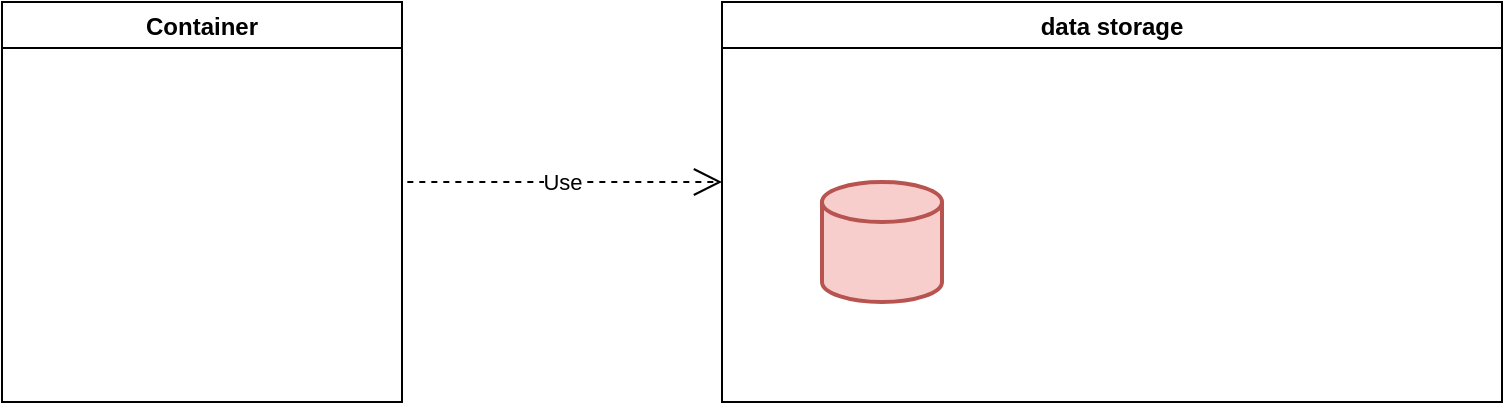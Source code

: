 <mxfile version="28.2.1">
  <diagram name="Page-1" id="uPS2wIa5Pphe6PHB9VIB">
    <mxGraphModel dx="872" dy="439" grid="1" gridSize="10" guides="1" tooltips="1" connect="1" arrows="1" fold="1" page="1" pageScale="1" pageWidth="827" pageHeight="1169" math="0" shadow="0">
      <root>
        <mxCell id="0" />
        <mxCell id="1" parent="0" />
        <mxCell id="71tc0wAeGjiytHJ5F2LD-1" value="" style="strokeWidth=2;html=1;shape=mxgraph.flowchart.database;whiteSpace=wrap;fillColor=#f8cecc;strokeColor=#b85450;" vertex="1" parent="1">
          <mxGeometry x="480" y="1050" width="60" height="60" as="geometry" />
        </mxCell>
        <mxCell id="71tc0wAeGjiytHJ5F2LD-6" value="data storage" style="swimlane;" vertex="1" parent="1">
          <mxGeometry x="430" y="960" width="390" height="200" as="geometry" />
        </mxCell>
        <mxCell id="71tc0wAeGjiytHJ5F2LD-7" value="Container" style="swimlane;" vertex="1" parent="1">
          <mxGeometry x="70" y="960" width="200" height="200" as="geometry" />
        </mxCell>
        <mxCell id="71tc0wAeGjiytHJ5F2LD-8" value="Use" style="endArrow=open;endSize=12;dashed=1;html=1;rounded=0;flowAnimation=1;" edge="1" parent="1">
          <mxGeometry width="160" relative="1" as="geometry">
            <mxPoint x="270" y="1050" as="sourcePoint" />
            <mxPoint x="430" y="1050" as="targetPoint" />
          </mxGeometry>
        </mxCell>
      </root>
    </mxGraphModel>
  </diagram>
</mxfile>

